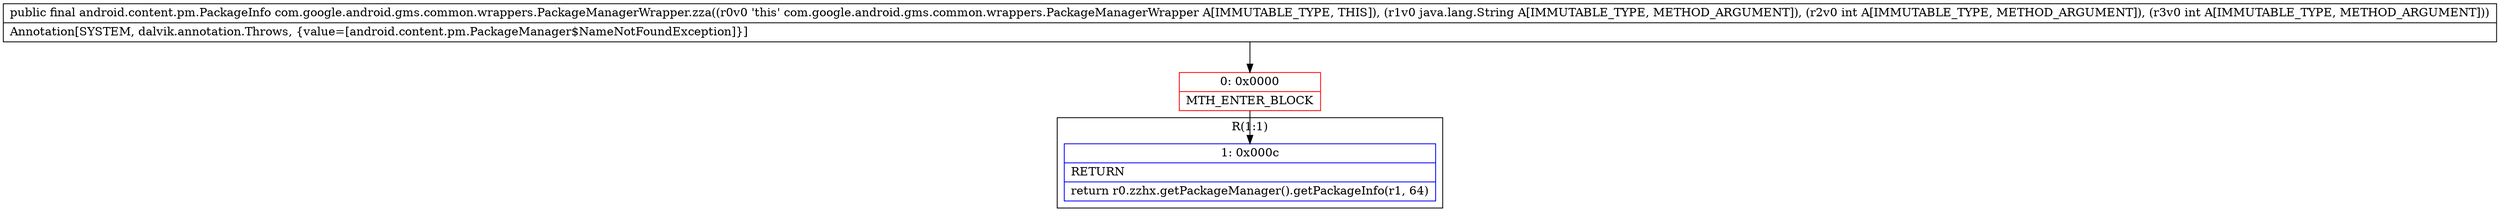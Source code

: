 digraph "CFG forcom.google.android.gms.common.wrappers.PackageManagerWrapper.zza(Ljava\/lang\/String;II)Landroid\/content\/pm\/PackageInfo;" {
subgraph cluster_Region_1345348824 {
label = "R(1:1)";
node [shape=record,color=blue];
Node_1 [shape=record,label="{1\:\ 0x000c|RETURN\l|return r0.zzhx.getPackageManager().getPackageInfo(r1, 64)\l}"];
}
Node_0 [shape=record,color=red,label="{0\:\ 0x0000|MTH_ENTER_BLOCK\l}"];
MethodNode[shape=record,label="{public final android.content.pm.PackageInfo com.google.android.gms.common.wrappers.PackageManagerWrapper.zza((r0v0 'this' com.google.android.gms.common.wrappers.PackageManagerWrapper A[IMMUTABLE_TYPE, THIS]), (r1v0 java.lang.String A[IMMUTABLE_TYPE, METHOD_ARGUMENT]), (r2v0 int A[IMMUTABLE_TYPE, METHOD_ARGUMENT]), (r3v0 int A[IMMUTABLE_TYPE, METHOD_ARGUMENT]))  | Annotation[SYSTEM, dalvik.annotation.Throws, \{value=[android.content.pm.PackageManager$NameNotFoundException]\}]\l}"];
MethodNode -> Node_0;
Node_0 -> Node_1;
}

